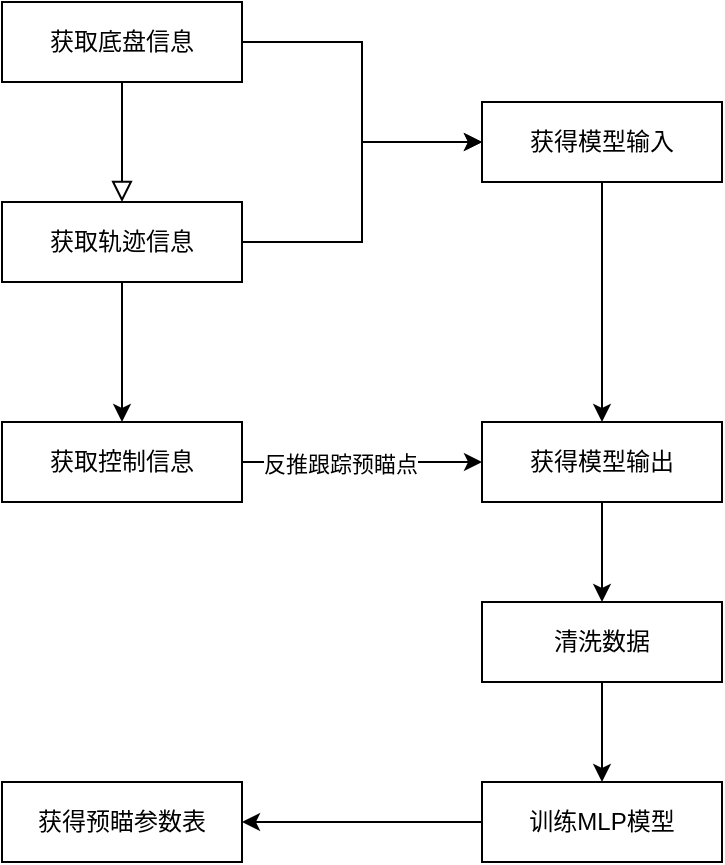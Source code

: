 <mxfile version="15.9.6" type="github">
  <diagram id="C5RBs43oDa-KdzZeNtuy" name="Page-1">
    <mxGraphModel dx="511" dy="777" grid="1" gridSize="10" guides="1" tooltips="1" connect="1" arrows="1" fold="1" page="1" pageScale="1" pageWidth="827" pageHeight="1169" math="0" shadow="0">
      <root>
        <mxCell id="WIyWlLk6GJQsqaUBKTNV-0" />
        <mxCell id="WIyWlLk6GJQsqaUBKTNV-1" parent="WIyWlLk6GJQsqaUBKTNV-0" />
        <mxCell id="WIyWlLk6GJQsqaUBKTNV-2" value="" style="rounded=0;html=1;jettySize=auto;orthogonalLoop=1;fontSize=11;endArrow=block;endFill=0;endSize=8;strokeWidth=1;shadow=0;labelBackgroundColor=none;edgeStyle=orthogonalEdgeStyle;" parent="WIyWlLk6GJQsqaUBKTNV-1" source="WIyWlLk6GJQsqaUBKTNV-3" edge="1">
          <mxGeometry relative="1" as="geometry">
            <mxPoint x="220" y="180" as="targetPoint" />
          </mxGeometry>
        </mxCell>
        <mxCell id="gLomsCFDfxiw4-S3shgu-5" style="edgeStyle=orthogonalEdgeStyle;rounded=0;orthogonalLoop=1;jettySize=auto;html=1;entryX=0;entryY=0.5;entryDx=0;entryDy=0;" edge="1" parent="WIyWlLk6GJQsqaUBKTNV-1" source="WIyWlLk6GJQsqaUBKTNV-3" target="gLomsCFDfxiw4-S3shgu-4">
          <mxGeometry relative="1" as="geometry" />
        </mxCell>
        <mxCell id="WIyWlLk6GJQsqaUBKTNV-3" value="获取底盘信息" style="rounded=0;whiteSpace=wrap;html=1;fontSize=12;glass=0;strokeWidth=1;shadow=0;" parent="WIyWlLk6GJQsqaUBKTNV-1" vertex="1">
          <mxGeometry x="160" y="80" width="120" height="40" as="geometry" />
        </mxCell>
        <mxCell id="gLomsCFDfxiw4-S3shgu-3" style="edgeStyle=orthogonalEdgeStyle;rounded=0;orthogonalLoop=1;jettySize=auto;html=1;entryX=0.5;entryY=0;entryDx=0;entryDy=0;" edge="1" parent="WIyWlLk6GJQsqaUBKTNV-1" source="gLomsCFDfxiw4-S3shgu-0" target="gLomsCFDfxiw4-S3shgu-1">
          <mxGeometry relative="1" as="geometry" />
        </mxCell>
        <mxCell id="gLomsCFDfxiw4-S3shgu-6" style="edgeStyle=orthogonalEdgeStyle;rounded=0;orthogonalLoop=1;jettySize=auto;html=1;entryX=0;entryY=0.5;entryDx=0;entryDy=0;" edge="1" parent="WIyWlLk6GJQsqaUBKTNV-1" source="gLomsCFDfxiw4-S3shgu-0" target="gLomsCFDfxiw4-S3shgu-4">
          <mxGeometry relative="1" as="geometry" />
        </mxCell>
        <mxCell id="gLomsCFDfxiw4-S3shgu-0" value="获取轨迹信息" style="rounded=0;whiteSpace=wrap;html=1;fontSize=12;glass=0;strokeWidth=1;shadow=0;" vertex="1" parent="WIyWlLk6GJQsqaUBKTNV-1">
          <mxGeometry x="160" y="180" width="120" height="40" as="geometry" />
        </mxCell>
        <mxCell id="gLomsCFDfxiw4-S3shgu-8" style="edgeStyle=orthogonalEdgeStyle;rounded=0;orthogonalLoop=1;jettySize=auto;html=1;entryX=0;entryY=0.5;entryDx=0;entryDy=0;" edge="1" parent="WIyWlLk6GJQsqaUBKTNV-1" source="gLomsCFDfxiw4-S3shgu-1" target="gLomsCFDfxiw4-S3shgu-7">
          <mxGeometry relative="1" as="geometry" />
        </mxCell>
        <mxCell id="gLomsCFDfxiw4-S3shgu-10" value="反推跟踪预瞄点" style="edgeLabel;html=1;align=center;verticalAlign=middle;resizable=0;points=[];" vertex="1" connectable="0" parent="gLomsCFDfxiw4-S3shgu-8">
          <mxGeometry x="-0.195" y="-1" relative="1" as="geometry">
            <mxPoint as="offset" />
          </mxGeometry>
        </mxCell>
        <mxCell id="gLomsCFDfxiw4-S3shgu-1" value="获取控制信息" style="rounded=0;whiteSpace=wrap;html=1;fontSize=12;glass=0;strokeWidth=1;shadow=0;" vertex="1" parent="WIyWlLk6GJQsqaUBKTNV-1">
          <mxGeometry x="160" y="290" width="120" height="40" as="geometry" />
        </mxCell>
        <mxCell id="gLomsCFDfxiw4-S3shgu-9" style="edgeStyle=orthogonalEdgeStyle;rounded=0;orthogonalLoop=1;jettySize=auto;html=1;" edge="1" parent="WIyWlLk6GJQsqaUBKTNV-1" source="gLomsCFDfxiw4-S3shgu-4" target="gLomsCFDfxiw4-S3shgu-7">
          <mxGeometry relative="1" as="geometry" />
        </mxCell>
        <mxCell id="gLomsCFDfxiw4-S3shgu-4" value="获得模型输入" style="rounded=0;whiteSpace=wrap;html=1;fontSize=12;glass=0;strokeWidth=1;shadow=0;" vertex="1" parent="WIyWlLk6GJQsqaUBKTNV-1">
          <mxGeometry x="400" y="130" width="120" height="40" as="geometry" />
        </mxCell>
        <mxCell id="gLomsCFDfxiw4-S3shgu-12" style="edgeStyle=orthogonalEdgeStyle;rounded=0;orthogonalLoop=1;jettySize=auto;html=1;" edge="1" parent="WIyWlLk6GJQsqaUBKTNV-1" source="gLomsCFDfxiw4-S3shgu-7" target="gLomsCFDfxiw4-S3shgu-11">
          <mxGeometry relative="1" as="geometry" />
        </mxCell>
        <mxCell id="gLomsCFDfxiw4-S3shgu-7" value="获得模型输出" style="rounded=0;whiteSpace=wrap;html=1;fontSize=12;glass=0;strokeWidth=1;shadow=0;" vertex="1" parent="WIyWlLk6GJQsqaUBKTNV-1">
          <mxGeometry x="400" y="290" width="120" height="40" as="geometry" />
        </mxCell>
        <mxCell id="gLomsCFDfxiw4-S3shgu-14" style="edgeStyle=orthogonalEdgeStyle;rounded=0;orthogonalLoop=1;jettySize=auto;html=1;entryX=0.5;entryY=0;entryDx=0;entryDy=0;" edge="1" parent="WIyWlLk6GJQsqaUBKTNV-1" source="gLomsCFDfxiw4-S3shgu-11" target="gLomsCFDfxiw4-S3shgu-13">
          <mxGeometry relative="1" as="geometry" />
        </mxCell>
        <mxCell id="gLomsCFDfxiw4-S3shgu-11" value="清洗数据" style="rounded=0;whiteSpace=wrap;html=1;fontSize=12;glass=0;strokeWidth=1;shadow=0;" vertex="1" parent="WIyWlLk6GJQsqaUBKTNV-1">
          <mxGeometry x="400" y="380" width="120" height="40" as="geometry" />
        </mxCell>
        <mxCell id="gLomsCFDfxiw4-S3shgu-16" style="edgeStyle=orthogonalEdgeStyle;rounded=0;orthogonalLoop=1;jettySize=auto;html=1;" edge="1" parent="WIyWlLk6GJQsqaUBKTNV-1" source="gLomsCFDfxiw4-S3shgu-13">
          <mxGeometry relative="1" as="geometry">
            <mxPoint x="280" y="490" as="targetPoint" />
          </mxGeometry>
        </mxCell>
        <mxCell id="gLomsCFDfxiw4-S3shgu-13" value="训练MLP模型" style="rounded=0;whiteSpace=wrap;html=1;fontSize=12;glass=0;strokeWidth=1;shadow=0;" vertex="1" parent="WIyWlLk6GJQsqaUBKTNV-1">
          <mxGeometry x="400" y="470" width="120" height="40" as="geometry" />
        </mxCell>
        <mxCell id="gLomsCFDfxiw4-S3shgu-15" value="获得预瞄参数表" style="rounded=0;whiteSpace=wrap;html=1;fontSize=12;glass=0;strokeWidth=1;shadow=0;" vertex="1" parent="WIyWlLk6GJQsqaUBKTNV-1">
          <mxGeometry x="160" y="470" width="120" height="40" as="geometry" />
        </mxCell>
      </root>
    </mxGraphModel>
  </diagram>
</mxfile>
